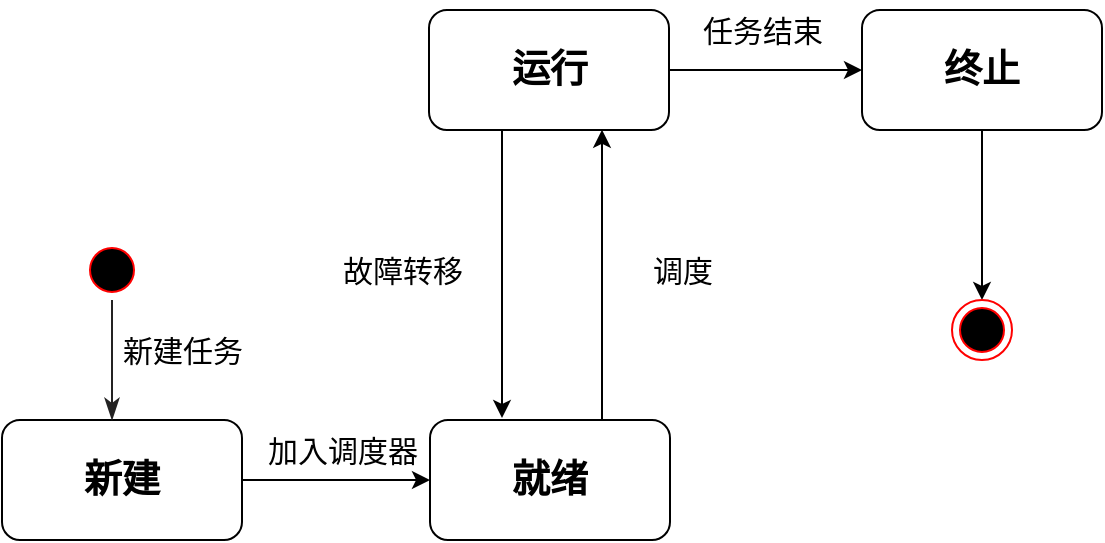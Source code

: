 <mxfile version="21.6.3" type="github">
  <diagram name="第 1 页" id="mZvUaVm5JphhHqyW1R5l">
    <mxGraphModel dx="954" dy="460" grid="1" gridSize="10" guides="1" tooltips="1" connect="1" arrows="1" fold="1" page="1" pageScale="1" pageWidth="827" pageHeight="1169" math="0" shadow="0">
      <root>
        <mxCell id="0" />
        <mxCell id="1" parent="0" />
        <mxCell id="l__52ShAVAdqD3ST6Q2m-10" style="edgeStyle=orthogonalEdgeStyle;rounded=0;orthogonalLoop=1;jettySize=auto;html=1;entryX=0.308;entryY=-0.017;entryDx=0;entryDy=0;entryPerimeter=0;" parent="1" target="l__52ShAVAdqD3ST6Q2m-3" edge="1">
          <mxGeometry relative="1" as="geometry">
            <mxPoint x="330" y="165" as="sourcePoint" />
            <mxPoint x="330" y="300" as="targetPoint" />
            <Array as="points">
              <mxPoint x="330" y="309" />
            </Array>
          </mxGeometry>
        </mxCell>
        <mxCell id="k9V5g8KuQ_Ege3HhUoo_-7" value="故障转移" style="edgeLabel;html=1;align=center;verticalAlign=middle;resizable=0;points=[];fontSize=15;" parent="l__52ShAVAdqD3ST6Q2m-10" vertex="1" connectable="0">
          <mxGeometry x="0.139" relative="1" as="geometry">
            <mxPoint x="-50" y="-13" as="offset" />
          </mxGeometry>
        </mxCell>
        <mxCell id="k9V5g8KuQ_Ege3HhUoo_-3" style="edgeStyle=orthogonalEdgeStyle;rounded=0;orthogonalLoop=1;jettySize=auto;html=1;entryX=0;entryY=0.5;entryDx=0;entryDy=0;" parent="1" source="l__52ShAVAdqD3ST6Q2m-2" target="k9V5g8KuQ_Ege3HhUoo_-1" edge="1">
          <mxGeometry relative="1" as="geometry" />
        </mxCell>
        <mxCell id="l__52ShAVAdqD3ST6Q2m-2" value="&lt;b&gt;&lt;font style=&quot;font-size: 19px;&quot;&gt;运行&lt;/font&gt;&lt;/b&gt;" style="rounded=1;whiteSpace=wrap;html=1;" parent="1" vertex="1">
          <mxGeometry x="293.5" y="105" width="120" height="60" as="geometry" />
        </mxCell>
        <mxCell id="l__52ShAVAdqD3ST6Q2m-11" style="edgeStyle=orthogonalEdgeStyle;rounded=0;orthogonalLoop=1;jettySize=auto;html=1;entryX=0.723;entryY=0.999;entryDx=0;entryDy=0;entryPerimeter=0;" parent="1" target="l__52ShAVAdqD3ST6Q2m-2" edge="1">
          <mxGeometry relative="1" as="geometry">
            <mxPoint x="360.5" y="310" as="sourcePoint" />
            <mxPoint x="376" y="165" as="targetPoint" />
            <Array as="points">
              <mxPoint x="380" y="310" />
              <mxPoint x="380" y="165" />
            </Array>
          </mxGeometry>
        </mxCell>
        <mxCell id="l__52ShAVAdqD3ST6Q2m-3" value="&lt;b&gt;&lt;font style=&quot;font-size: 19px;&quot;&gt;就绪&lt;/font&gt;&lt;/b&gt;" style="rounded=1;whiteSpace=wrap;html=1;" parent="1" vertex="1">
          <mxGeometry x="294" y="310" width="120" height="60" as="geometry" />
        </mxCell>
        <mxCell id="35P9M86fZUijU2HWPEny-5" style="edgeStyle=orthogonalEdgeStyle;rounded=0;orthogonalLoop=1;jettySize=auto;html=1;entryX=0.5;entryY=0;entryDx=0;entryDy=0;" edge="1" parent="1" source="k9V5g8KuQ_Ege3HhUoo_-1" target="35P9M86fZUijU2HWPEny-4">
          <mxGeometry relative="1" as="geometry" />
        </mxCell>
        <mxCell id="k9V5g8KuQ_Ege3HhUoo_-1" value="&lt;b&gt;&lt;font style=&quot;font-size: 19px;&quot;&gt;终止&lt;/font&gt;&lt;/b&gt;" style="rounded=1;whiteSpace=wrap;html=1;" parent="1" vertex="1">
          <mxGeometry x="510" y="105" width="120" height="60" as="geometry" />
        </mxCell>
        <mxCell id="k9V5g8KuQ_Ege3HhUoo_-5" style="edgeStyle=orthogonalEdgeStyle;rounded=0;orthogonalLoop=1;jettySize=auto;html=1;entryX=0;entryY=0.5;entryDx=0;entryDy=0;" parent="1" source="k9V5g8KuQ_Ege3HhUoo_-4" target="l__52ShAVAdqD3ST6Q2m-3" edge="1">
          <mxGeometry relative="1" as="geometry">
            <mxPoint x="290" y="340" as="targetPoint" />
          </mxGeometry>
        </mxCell>
        <mxCell id="k9V5g8KuQ_Ege3HhUoo_-4" value="&lt;b&gt;&lt;font style=&quot;font-size: 19px;&quot;&gt;新建&lt;/font&gt;&lt;/b&gt;" style="rounded=1;whiteSpace=wrap;html=1;" parent="1" vertex="1">
          <mxGeometry x="80" y="310" width="120" height="60" as="geometry" />
        </mxCell>
        <mxCell id="k9V5g8KuQ_Ege3HhUoo_-8" value="调度" style="text;html=1;align=center;verticalAlign=middle;resizable=0;points=[];autosize=1;strokeColor=none;fillColor=none;fontSize=15;" parent="1" vertex="1">
          <mxGeometry x="395" y="220" width="50" height="30" as="geometry" />
        </mxCell>
        <mxCell id="k9V5g8KuQ_Ege3HhUoo_-9" value="任务结束" style="text;html=1;align=center;verticalAlign=middle;resizable=0;points=[];autosize=1;strokeColor=none;fillColor=none;fontSize=15;" parent="1" vertex="1">
          <mxGeometry x="420" y="100" width="80" height="30" as="geometry" />
        </mxCell>
        <mxCell id="k9V5g8KuQ_Ege3HhUoo_-10" value="新建任务" style="text;html=1;align=center;verticalAlign=middle;resizable=0;points=[];autosize=1;strokeColor=none;fillColor=none;fontSize=15;" parent="1" vertex="1">
          <mxGeometry x="130" y="260" width="80" height="30" as="geometry" />
        </mxCell>
        <mxCell id="35P9M86fZUijU2HWPEny-1" value="" style="ellipse;html=1;shape=startState;fillColor=#000000;strokeColor=#ff0000;" vertex="1" parent="1">
          <mxGeometry x="120" y="220" width="30" height="30" as="geometry" />
        </mxCell>
        <mxCell id="35P9M86fZUijU2HWPEny-2" value="" style="edgeStyle=orthogonalEdgeStyle;html=1;verticalAlign=bottom;endArrow=classicThin;endSize=8;strokeColor=#242323;rounded=0;endFill=1;" edge="1" source="35P9M86fZUijU2HWPEny-1" parent="1">
          <mxGeometry relative="1" as="geometry">
            <mxPoint x="135" y="310" as="targetPoint" />
          </mxGeometry>
        </mxCell>
        <mxCell id="35P9M86fZUijU2HWPEny-4" value="" style="ellipse;html=1;shape=endState;fillColor=#000000;strokeColor=#ff0000;" vertex="1" parent="1">
          <mxGeometry x="555" y="250" width="30" height="30" as="geometry" />
        </mxCell>
        <mxCell id="35P9M86fZUijU2HWPEny-6" value="&lt;font style=&quot;font-size: 15px;&quot;&gt;加入调度器&lt;/font&gt;" style="text;html=1;align=center;verticalAlign=middle;resizable=0;points=[];autosize=1;strokeColor=none;fillColor=none;" vertex="1" parent="1">
          <mxGeometry x="200" y="310" width="100" height="30" as="geometry" />
        </mxCell>
      </root>
    </mxGraphModel>
  </diagram>
</mxfile>
